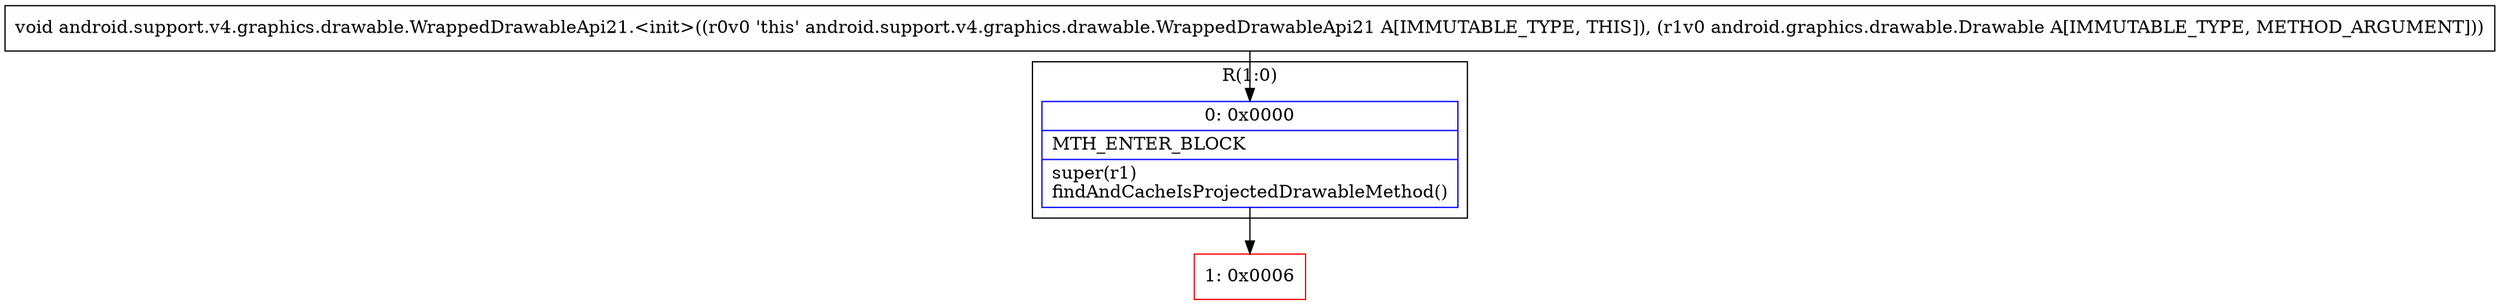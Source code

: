digraph "CFG forandroid.support.v4.graphics.drawable.WrappedDrawableApi21.\<init\>(Landroid\/graphics\/drawable\/Drawable;)V" {
subgraph cluster_Region_1808937197 {
label = "R(1:0)";
node [shape=record,color=blue];
Node_0 [shape=record,label="{0\:\ 0x0000|MTH_ENTER_BLOCK\l|super(r1)\lfindAndCacheIsProjectedDrawableMethod()\l}"];
}
Node_1 [shape=record,color=red,label="{1\:\ 0x0006}"];
MethodNode[shape=record,label="{void android.support.v4.graphics.drawable.WrappedDrawableApi21.\<init\>((r0v0 'this' android.support.v4.graphics.drawable.WrappedDrawableApi21 A[IMMUTABLE_TYPE, THIS]), (r1v0 android.graphics.drawable.Drawable A[IMMUTABLE_TYPE, METHOD_ARGUMENT])) }"];
MethodNode -> Node_0;
Node_0 -> Node_1;
}

